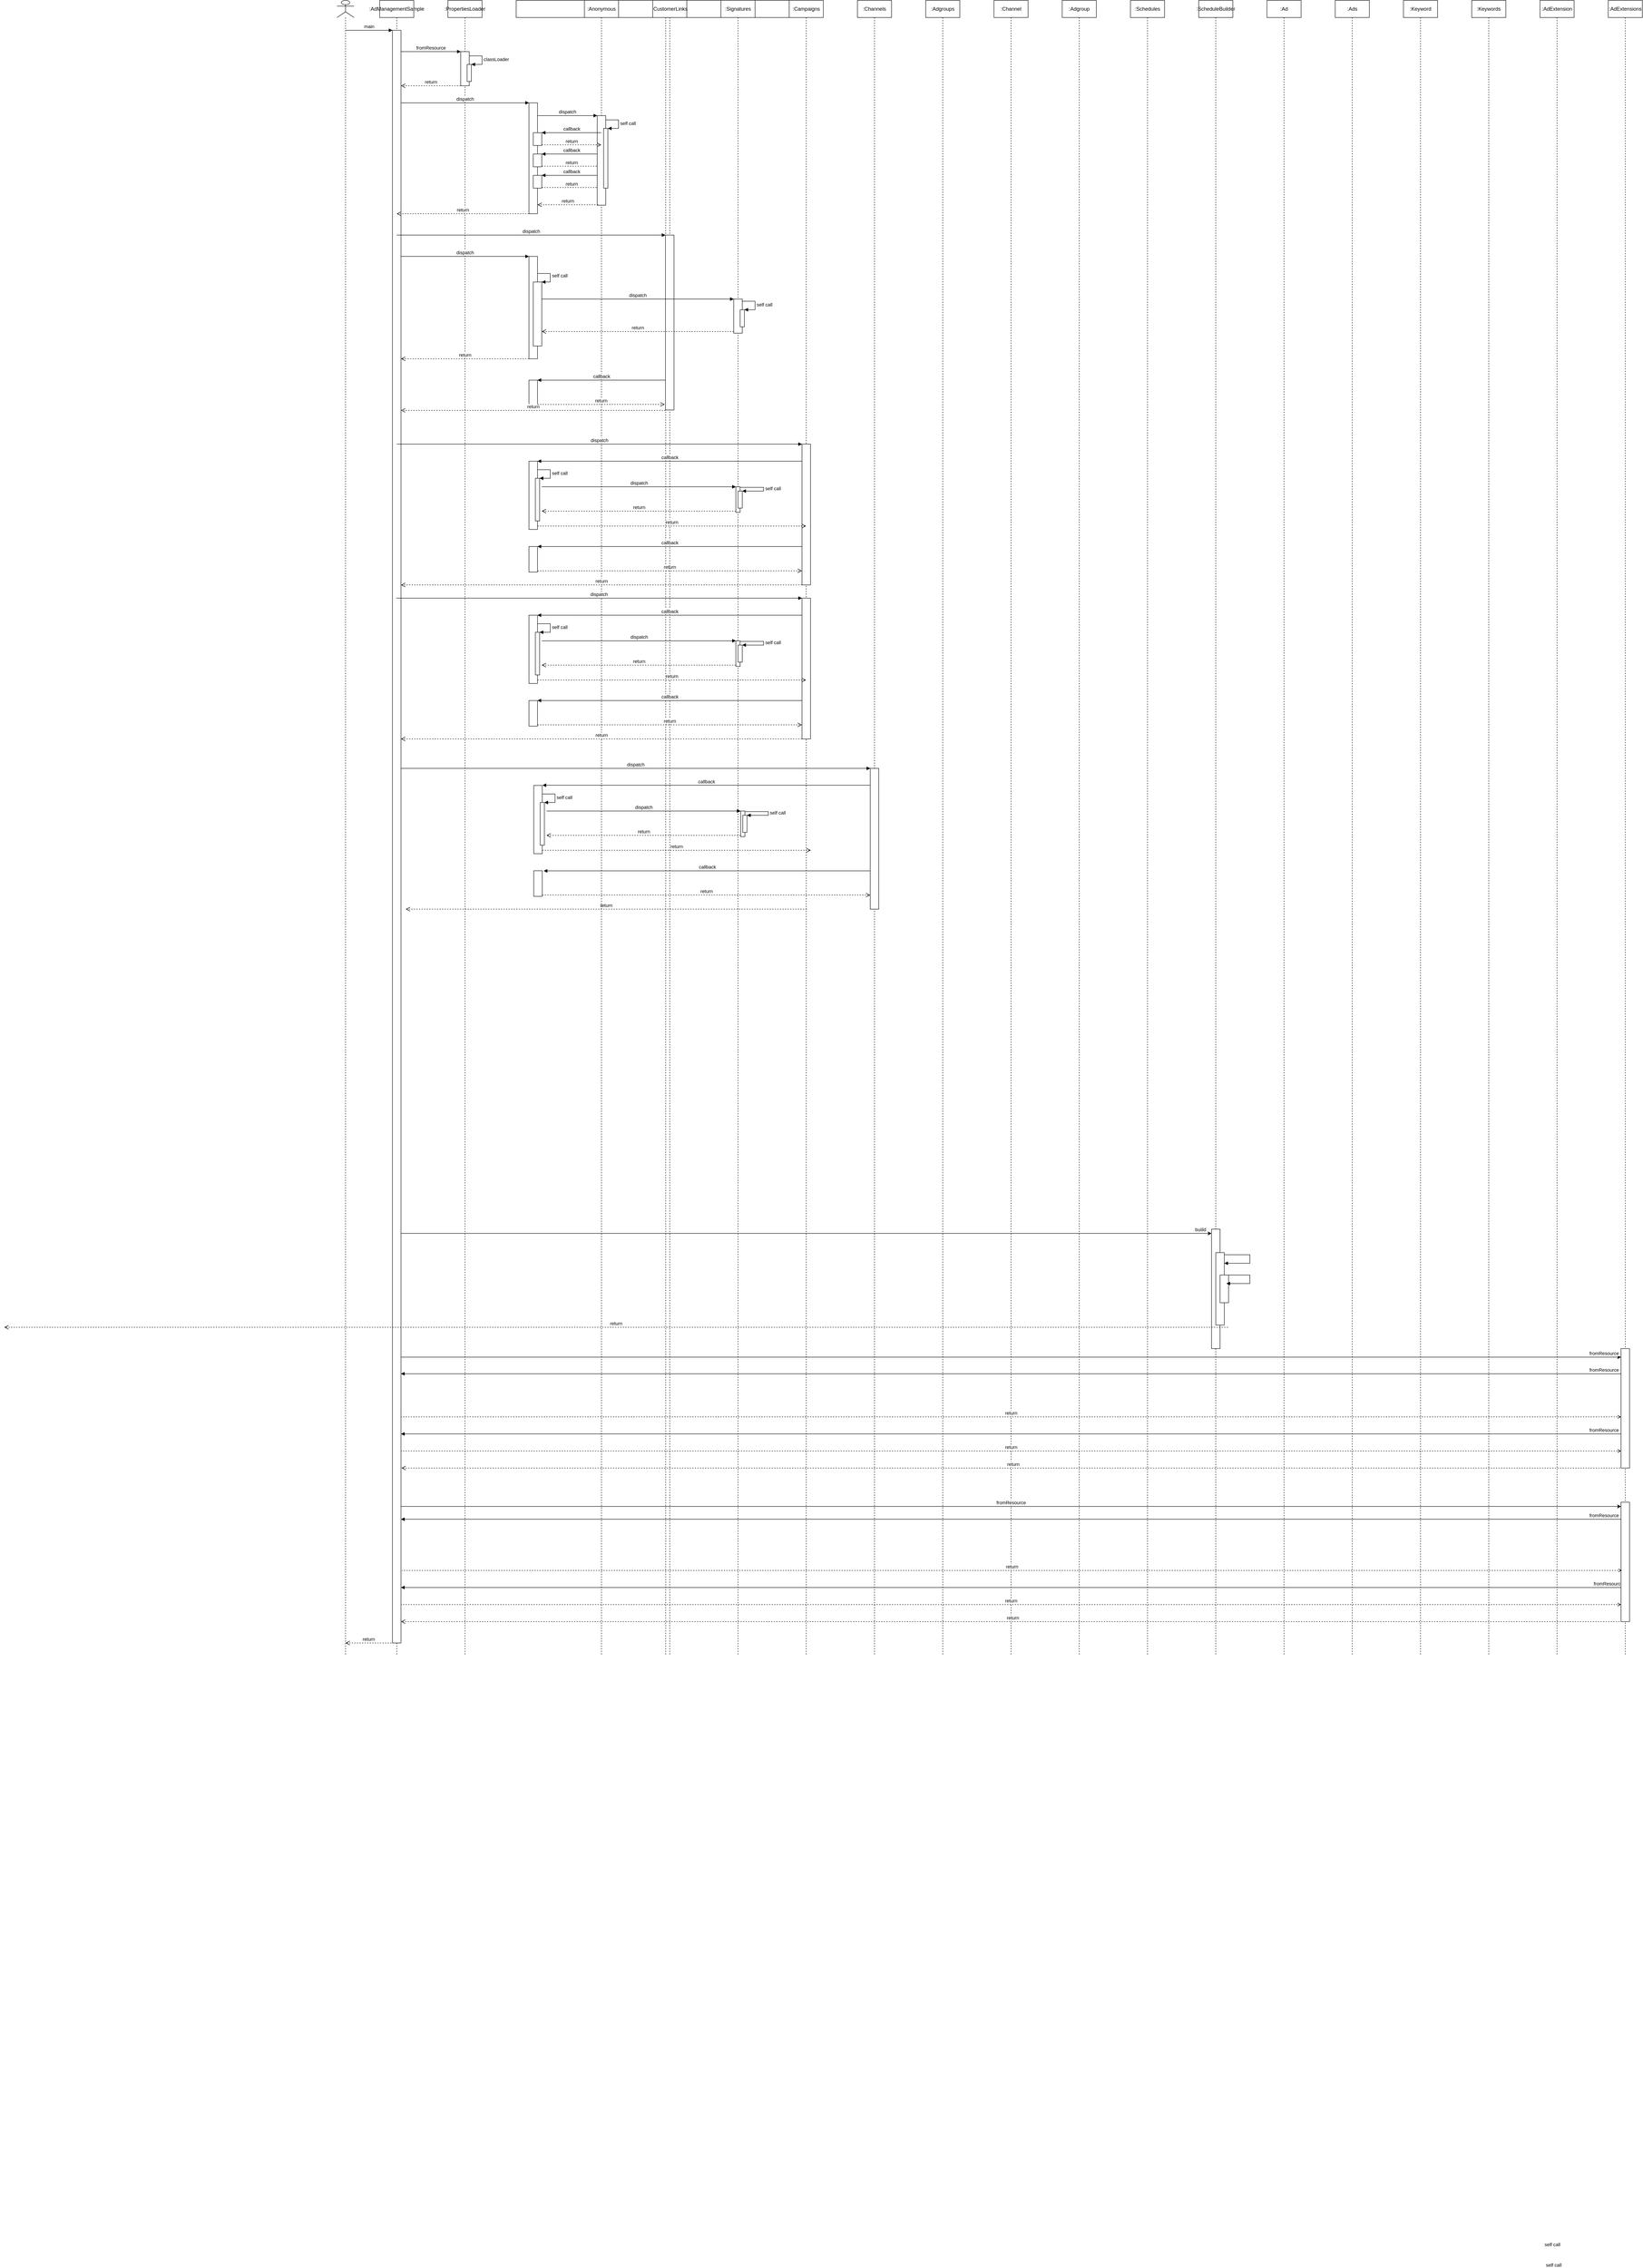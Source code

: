 <mxfile version="15.8.6" type="github">
  <diagram id="kgpKYQtTHZ0yAKxKKP6v" name="Page-1">
    <mxGraphModel dx="4370" dy="1270" grid="1" gridSize="10" guides="1" tooltips="1" connect="1" arrows="1" fold="1" page="1" pageScale="1" pageWidth="2000" pageHeight="4100" math="0" shadow="0">
      <root>
        <mxCell id="0" />
        <mxCell id="1" parent="0" />
        <mxCell id="t21uhHJnaAxaSKALmI4W-7" value=":AdManagementSample" style="shape=umlLifeline;perimeter=lifelinePerimeter;whiteSpace=wrap;html=1;container=1;collapsible=0;recursiveResize=0;outlineConnect=0;" parent="1" vertex="1">
          <mxGeometry x="120" y="80" width="80" height="3880" as="geometry" />
        </mxCell>
        <mxCell id="t21uhHJnaAxaSKALmI4W-32" value="" style="html=1;points=[];perimeter=orthogonalPerimeter;" parent="t21uhHJnaAxaSKALmI4W-7" vertex="1">
          <mxGeometry x="30" y="70" width="20" height="3780" as="geometry" />
        </mxCell>
        <mxCell id="t21uhHJnaAxaSKALmI4W-8" value=":PropertiesLoader" style="shape=umlLifeline;perimeter=lifelinePerimeter;whiteSpace=wrap;html=1;container=1;collapsible=0;recursiveResize=0;outlineConnect=0;" parent="1" vertex="1">
          <mxGeometry x="280" y="80" width="80" height="3880" as="geometry" />
        </mxCell>
        <mxCell id="t21uhHJnaAxaSKALmI4W-35" value="" style="html=1;points=[];perimeter=orthogonalPerimeter;" parent="t21uhHJnaAxaSKALmI4W-8" vertex="1">
          <mxGeometry x="30" y="120" width="20" height="80" as="geometry" />
        </mxCell>
        <mxCell id="t21uhHJnaAxaSKALmI4W-38" value="" style="html=1;points=[];perimeter=orthogonalPerimeter;" parent="t21uhHJnaAxaSKALmI4W-8" vertex="1">
          <mxGeometry x="45" y="150" width="10" height="40" as="geometry" />
        </mxCell>
        <mxCell id="t21uhHJnaAxaSKALmI4W-39" value="classLoader" style="edgeStyle=orthogonalEdgeStyle;html=1;align=left;spacingLeft=2;endArrow=block;rounded=0;entryX=1;entryY=0;" parent="t21uhHJnaAxaSKALmI4W-8" target="t21uhHJnaAxaSKALmI4W-38" edge="1">
          <mxGeometry relative="1" as="geometry">
            <mxPoint x="50" y="130" as="sourcePoint" />
            <Array as="points">
              <mxPoint x="80" y="130" />
            </Array>
          </mxGeometry>
        </mxCell>
        <mxCell id="5wbNs9bkeLBiKccFJ7b6-13" value="fromResource" style="html=1;verticalAlign=bottom;endArrow=none;rounded=0;startArrow=block;startFill=1;endFill=0;" edge="1" parent="t21uhHJnaAxaSKALmI4W-8" target="5wbNs9bkeLBiKccFJ7b6-7">
          <mxGeometry x="0.979" relative="1" as="geometry">
            <mxPoint x="-110" y="3720" as="sourcePoint" />
            <mxPoint x="30" y="3720" as="targetPoint" />
            <mxPoint as="offset" />
          </mxGeometry>
        </mxCell>
        <mxCell id="t21uhHJnaAxaSKALmI4W-9" value=":RestClient" style="shape=umlLifeline;perimeter=lifelinePerimeter;whiteSpace=wrap;html=1;container=1;collapsible=0;recursiveResize=0;outlineConnect=0;" parent="1" vertex="1">
          <mxGeometry x="440" y="80" width="701.17" height="3880" as="geometry" />
        </mxCell>
        <mxCell id="RSPn8jp4cOme0zsPs-lQ-1" value="" style="html=1;points=[];perimeter=orthogonalPerimeter;" vertex="1" parent="t21uhHJnaAxaSKALmI4W-9">
          <mxGeometry x="30" y="240" width="20" height="260" as="geometry" />
        </mxCell>
        <mxCell id="RSPn8jp4cOme0zsPs-lQ-9" value="" style="html=1;points=[];perimeter=orthogonalPerimeter;" vertex="1" parent="t21uhHJnaAxaSKALmI4W-9">
          <mxGeometry x="40" y="310" width="20" height="30" as="geometry" />
        </mxCell>
        <mxCell id="RSPn8jp4cOme0zsPs-lQ-12" value="" style="html=1;points=[];perimeter=orthogonalPerimeter;" vertex="1" parent="t21uhHJnaAxaSKALmI4W-9">
          <mxGeometry x="40" y="360" width="20" height="30" as="geometry" />
        </mxCell>
        <mxCell id="RSPn8jp4cOme0zsPs-lQ-13" value="callback" style="html=1;verticalAlign=bottom;endArrow=block;entryX=1;entryY=0;rounded=0;" edge="1" parent="t21uhHJnaAxaSKALmI4W-9" target="RSPn8jp4cOme0zsPs-lQ-12">
          <mxGeometry relative="1" as="geometry">
            <mxPoint x="199.5" y="360" as="sourcePoint" />
          </mxGeometry>
        </mxCell>
        <mxCell id="RSPn8jp4cOme0zsPs-lQ-14" value="return" style="html=1;verticalAlign=bottom;endArrow=open;dashed=1;endSize=8;exitX=1;exitY=0.95;rounded=0;" edge="1" parent="t21uhHJnaAxaSKALmI4W-9" source="RSPn8jp4cOme0zsPs-lQ-12">
          <mxGeometry relative="1" as="geometry">
            <mxPoint x="199.5" y="388.5" as="targetPoint" />
          </mxGeometry>
        </mxCell>
        <mxCell id="RSPn8jp4cOme0zsPs-lQ-15" value="" style="html=1;points=[];perimeter=orthogonalPerimeter;" vertex="1" parent="t21uhHJnaAxaSKALmI4W-9">
          <mxGeometry x="40" y="410" width="20" height="30" as="geometry" />
        </mxCell>
        <mxCell id="RSPn8jp4cOme0zsPs-lQ-16" value="callback" style="html=1;verticalAlign=bottom;endArrow=block;entryX=1;entryY=0;rounded=0;" edge="1" parent="t21uhHJnaAxaSKALmI4W-9" target="RSPn8jp4cOme0zsPs-lQ-15">
          <mxGeometry relative="1" as="geometry">
            <mxPoint x="199.5" y="410" as="sourcePoint" />
          </mxGeometry>
        </mxCell>
        <mxCell id="RSPn8jp4cOme0zsPs-lQ-17" value="return" style="html=1;verticalAlign=bottom;endArrow=open;dashed=1;endSize=8;exitX=1;exitY=0.95;rounded=0;" edge="1" parent="t21uhHJnaAxaSKALmI4W-9" source="RSPn8jp4cOme0zsPs-lQ-15">
          <mxGeometry relative="1" as="geometry">
            <mxPoint x="199.5" y="438.5" as="targetPoint" />
          </mxGeometry>
        </mxCell>
        <mxCell id="RSPn8jp4cOme0zsPs-lQ-18" value="" style="html=1;points=[];perimeter=orthogonalPerimeter;" vertex="1" parent="t21uhHJnaAxaSKALmI4W-9">
          <mxGeometry x="30" y="600" width="20" height="240" as="geometry" />
        </mxCell>
        <mxCell id="RSPn8jp4cOme0zsPs-lQ-24" value="" style="html=1;points=[];perimeter=orthogonalPerimeter;" vertex="1" parent="t21uhHJnaAxaSKALmI4W-9">
          <mxGeometry x="30" y="890" width="20" height="60" as="geometry" />
        </mxCell>
        <mxCell id="RSPn8jp4cOme0zsPs-lQ-27" value="" style="html=1;points=[];perimeter=orthogonalPerimeter;" vertex="1" parent="t21uhHJnaAxaSKALmI4W-9">
          <mxGeometry x="40" y="660" width="20" height="150" as="geometry" />
        </mxCell>
        <mxCell id="RSPn8jp4cOme0zsPs-lQ-28" value="self call" style="edgeStyle=orthogonalEdgeStyle;html=1;align=left;spacingLeft=2;endArrow=block;rounded=0;entryX=1;entryY=0;" edge="1" parent="t21uhHJnaAxaSKALmI4W-9" target="RSPn8jp4cOme0zsPs-lQ-27">
          <mxGeometry relative="1" as="geometry">
            <mxPoint x="50" y="640" as="sourcePoint" />
            <Array as="points">
              <mxPoint x="80" y="640" />
            </Array>
          </mxGeometry>
        </mxCell>
        <mxCell id="RSPn8jp4cOme0zsPs-lQ-37" value="" style="html=1;points=[];perimeter=orthogonalPerimeter;" vertex="1" parent="t21uhHJnaAxaSKALmI4W-9">
          <mxGeometry x="30" y="1080" width="20" height="160" as="geometry" />
        </mxCell>
        <mxCell id="RSPn8jp4cOme0zsPs-lQ-40" value="" style="html=1;points=[];perimeter=orthogonalPerimeter;" vertex="1" parent="t21uhHJnaAxaSKALmI4W-9">
          <mxGeometry x="45" y="1120" width="10" height="100" as="geometry" />
        </mxCell>
        <mxCell id="RSPn8jp4cOme0zsPs-lQ-41" value="self call" style="edgeStyle=orthogonalEdgeStyle;html=1;align=left;spacingLeft=2;endArrow=block;rounded=0;entryX=1;entryY=0;" edge="1" parent="t21uhHJnaAxaSKALmI4W-9" target="RSPn8jp4cOme0zsPs-lQ-40">
          <mxGeometry relative="1" as="geometry">
            <mxPoint x="50" y="1100" as="sourcePoint" />
            <Array as="points">
              <mxPoint x="80" y="1100" />
            </Array>
          </mxGeometry>
        </mxCell>
        <mxCell id="RSPn8jp4cOme0zsPs-lQ-47" value="" style="html=1;points=[];perimeter=orthogonalPerimeter;" vertex="1" parent="t21uhHJnaAxaSKALmI4W-9">
          <mxGeometry x="30" y="1280" width="20" height="60" as="geometry" />
        </mxCell>
        <mxCell id="RSPn8jp4cOme0zsPs-lQ-49" value="return" style="html=1;verticalAlign=bottom;endArrow=open;dashed=1;endSize=8;rounded=0;" edge="1" parent="t21uhHJnaAxaSKALmI4W-9" target="RSPn8jp4cOme0zsPs-lQ-34">
          <mxGeometry relative="1" as="geometry">
            <mxPoint x="110" y="1337" as="targetPoint" />
            <mxPoint x="50" y="1337" as="sourcePoint" />
          </mxGeometry>
        </mxCell>
        <mxCell id="RSPn8jp4cOme0zsPs-lQ-66" value="" style="html=1;points=[];perimeter=orthogonalPerimeter;" vertex="1" parent="t21uhHJnaAxaSKALmI4W-9">
          <mxGeometry x="41.17" y="1840" width="20" height="160" as="geometry" />
        </mxCell>
        <mxCell id="RSPn8jp4cOme0zsPs-lQ-67" value="" style="html=1;points=[];perimeter=orthogonalPerimeter;" vertex="1" parent="t21uhHJnaAxaSKALmI4W-9">
          <mxGeometry x="56.17" y="1880" width="10" height="100" as="geometry" />
        </mxCell>
        <mxCell id="RSPn8jp4cOme0zsPs-lQ-68" value="self call" style="edgeStyle=orthogonalEdgeStyle;html=1;align=left;spacingLeft=2;endArrow=block;rounded=0;entryX=1;entryY=0;" edge="1" parent="t21uhHJnaAxaSKALmI4W-9" target="RSPn8jp4cOme0zsPs-lQ-67">
          <mxGeometry relative="1" as="geometry">
            <mxPoint x="61.17" y="1860" as="sourcePoint" />
            <Array as="points">
              <mxPoint x="91.17" y="1860" />
            </Array>
          </mxGeometry>
        </mxCell>
        <mxCell id="RSPn8jp4cOme0zsPs-lQ-69" value="" style="html=1;points=[];perimeter=orthogonalPerimeter;" vertex="1" parent="t21uhHJnaAxaSKALmI4W-9">
          <mxGeometry x="41.17" y="2040" width="20" height="60" as="geometry" />
        </mxCell>
        <mxCell id="RSPn8jp4cOme0zsPs-lQ-70" value="return" style="html=1;verticalAlign=bottom;endArrow=open;dashed=1;endSize=8;rounded=0;" edge="1" parent="t21uhHJnaAxaSKALmI4W-9" target="RSPn8jp4cOme0zsPs-lQ-74">
          <mxGeometry relative="1" as="geometry">
            <mxPoint x="-318.83" y="2017" as="targetPoint" />
            <mxPoint x="61.17" y="2097" as="sourcePoint" />
          </mxGeometry>
        </mxCell>
        <mxCell id="RSPn8jp4cOme0zsPs-lQ-71" value="" style="html=1;points=[];perimeter=orthogonalPerimeter;" vertex="1" parent="t21uhHJnaAxaSKALmI4W-9">
          <mxGeometry x="526.17" y="1900" width="10" height="60" as="geometry" />
        </mxCell>
        <mxCell id="RSPn8jp4cOme0zsPs-lQ-72" value="" style="html=1;points=[];perimeter=orthogonalPerimeter;" vertex="1" parent="t21uhHJnaAxaSKALmI4W-9">
          <mxGeometry x="531.17" y="1910" width="10" height="40" as="geometry" />
        </mxCell>
        <mxCell id="RSPn8jp4cOme0zsPs-lQ-73" value="self call" style="edgeStyle=orthogonalEdgeStyle;html=1;align=left;spacingLeft=2;endArrow=block;rounded=0;exitX=1.08;exitY=0.023;exitDx=0;exitDy=0;exitPerimeter=0;" edge="1" parent="t21uhHJnaAxaSKALmI4W-9" source="RSPn8jp4cOme0zsPs-lQ-71" target="RSPn8jp4cOme0zsPs-lQ-72">
          <mxGeometry relative="1" as="geometry">
            <mxPoint x="-358.83" y="1790" as="sourcePoint" />
            <Array as="points">
              <mxPoint x="591.17" y="1901" />
              <mxPoint x="591.17" y="1910" />
            </Array>
          </mxGeometry>
        </mxCell>
        <mxCell id="RSPn8jp4cOme0zsPs-lQ-75" value="return" style="html=1;verticalAlign=bottom;endArrow=open;dashed=1;endSize=8;rounded=0;" edge="1" parent="t21uhHJnaAxaSKALmI4W-9">
          <mxGeometry relative="1" as="geometry">
            <mxPoint x="-258.83" y="2130" as="targetPoint" />
            <mxPoint x="681.17" y="2130" as="sourcePoint" />
          </mxGeometry>
        </mxCell>
        <mxCell id="RSPn8jp4cOme0zsPs-lQ-76" value="dispatch" style="html=1;verticalAlign=bottom;endArrow=block;entryX=0;entryY=0;rounded=0;" edge="1" parent="t21uhHJnaAxaSKALmI4W-9" target="RSPn8jp4cOme0zsPs-lQ-74">
          <mxGeometry relative="1" as="geometry">
            <mxPoint x="-269.997" y="1800.0" as="sourcePoint" />
          </mxGeometry>
        </mxCell>
        <mxCell id="RSPn8jp4cOme0zsPs-lQ-77" value="return" style="html=1;verticalAlign=bottom;endArrow=open;dashed=1;endSize=8;exitX=1;exitY=0.95;rounded=0;" edge="1" parent="t21uhHJnaAxaSKALmI4W-9" source="RSPn8jp4cOme0zsPs-lQ-66">
          <mxGeometry relative="1" as="geometry">
            <mxPoint x="690.67" y="1992.0" as="targetPoint" />
          </mxGeometry>
        </mxCell>
        <mxCell id="RSPn8jp4cOme0zsPs-lQ-79" value="dispatch" style="html=1;verticalAlign=bottom;endArrow=block;entryX=0;entryY=0;rounded=0;" edge="1" parent="t21uhHJnaAxaSKALmI4W-9" target="RSPn8jp4cOme0zsPs-lQ-71">
          <mxGeometry relative="1" as="geometry">
            <mxPoint x="71.17" y="1900" as="sourcePoint" />
          </mxGeometry>
        </mxCell>
        <mxCell id="RSPn8jp4cOme0zsPs-lQ-80" value="return" style="html=1;verticalAlign=bottom;endArrow=open;dashed=1;endSize=8;exitX=0;exitY=0.95;rounded=0;" edge="1" parent="t21uhHJnaAxaSKALmI4W-9" source="RSPn8jp4cOme0zsPs-lQ-71">
          <mxGeometry relative="1" as="geometry">
            <mxPoint x="71.17" y="1957" as="targetPoint" />
          </mxGeometry>
        </mxCell>
        <mxCell id="t21uhHJnaAxaSKALmI4W-10" value=":Anonymous" style="shape=umlLifeline;perimeter=lifelinePerimeter;whiteSpace=wrap;html=1;container=1;collapsible=0;recursiveResize=0;outlineConnect=0;" parent="1" vertex="1">
          <mxGeometry x="600" y="80" width="80" height="3880" as="geometry" />
        </mxCell>
        <mxCell id="RSPn8jp4cOme0zsPs-lQ-4" value="" style="html=1;points=[];perimeter=orthogonalPerimeter;" vertex="1" parent="t21uhHJnaAxaSKALmI4W-10">
          <mxGeometry x="30" y="270" width="20" height="210" as="geometry" />
        </mxCell>
        <mxCell id="RSPn8jp4cOme0zsPs-lQ-7" value="" style="html=1;points=[];perimeter=orthogonalPerimeter;" vertex="1" parent="t21uhHJnaAxaSKALmI4W-10">
          <mxGeometry x="45" y="300" width="10" height="140" as="geometry" />
        </mxCell>
        <mxCell id="RSPn8jp4cOme0zsPs-lQ-8" value="self call" style="edgeStyle=orthogonalEdgeStyle;html=1;align=left;spacingLeft=2;endArrow=block;rounded=0;entryX=1;entryY=0;" edge="1" parent="t21uhHJnaAxaSKALmI4W-10" target="RSPn8jp4cOme0zsPs-lQ-7">
          <mxGeometry relative="1" as="geometry">
            <mxPoint x="50" y="280" as="sourcePoint" />
            <Array as="points">
              <mxPoint x="80" y="280" />
            </Array>
          </mxGeometry>
        </mxCell>
        <mxCell id="t21uhHJnaAxaSKALmI4W-11" value=":CustomerLinks" style="shape=umlLifeline;perimeter=lifelinePerimeter;whiteSpace=wrap;html=1;container=1;collapsible=0;recursiveResize=0;outlineConnect=0;" parent="1" vertex="1">
          <mxGeometry x="760" y="80" width="80" height="3880" as="geometry" />
        </mxCell>
        <mxCell id="RSPn8jp4cOme0zsPs-lQ-21" value="" style="html=1;points=[];perimeter=orthogonalPerimeter;" vertex="1" parent="t21uhHJnaAxaSKALmI4W-11">
          <mxGeometry x="30" y="550" width="20" height="410" as="geometry" />
        </mxCell>
        <mxCell id="t21uhHJnaAxaSKALmI4W-12" value=":Signatures" style="shape=umlLifeline;perimeter=lifelinePerimeter;whiteSpace=wrap;html=1;container=1;collapsible=0;recursiveResize=0;outlineConnect=0;" parent="1" vertex="1">
          <mxGeometry x="920" y="80" width="80" height="3880" as="geometry" />
        </mxCell>
        <mxCell id="RSPn8jp4cOme0zsPs-lQ-29" value="" style="html=1;points=[];perimeter=orthogonalPerimeter;" vertex="1" parent="t21uhHJnaAxaSKALmI4W-12">
          <mxGeometry x="30" y="700" width="20" height="80" as="geometry" />
        </mxCell>
        <mxCell id="RSPn8jp4cOme0zsPs-lQ-32" value="" style="html=1;points=[];perimeter=orthogonalPerimeter;" vertex="1" parent="t21uhHJnaAxaSKALmI4W-12">
          <mxGeometry x="45" y="725" width="10" height="40" as="geometry" />
        </mxCell>
        <mxCell id="RSPn8jp4cOme0zsPs-lQ-33" value="self call" style="edgeStyle=orthogonalEdgeStyle;html=1;align=left;spacingLeft=2;endArrow=block;rounded=0;entryX=1;entryY=0;" edge="1" parent="t21uhHJnaAxaSKALmI4W-12" target="RSPn8jp4cOme0zsPs-lQ-32">
          <mxGeometry relative="1" as="geometry">
            <mxPoint x="50" y="705" as="sourcePoint" />
            <Array as="points">
              <mxPoint x="80" y="705" />
            </Array>
          </mxGeometry>
        </mxCell>
        <mxCell id="RSPn8jp4cOme0zsPs-lQ-42" value="" style="html=1;points=[];perimeter=orthogonalPerimeter;" vertex="1" parent="t21uhHJnaAxaSKALmI4W-12">
          <mxGeometry x="35" y="1140" width="10" height="60" as="geometry" />
        </mxCell>
        <mxCell id="RSPn8jp4cOme0zsPs-lQ-45" value="" style="html=1;points=[];perimeter=orthogonalPerimeter;" vertex="1" parent="t21uhHJnaAxaSKALmI4W-12">
          <mxGeometry x="40" y="1150" width="10" height="40" as="geometry" />
        </mxCell>
        <mxCell id="RSPn8jp4cOme0zsPs-lQ-46" value="self call" style="edgeStyle=orthogonalEdgeStyle;html=1;align=left;spacingLeft=2;endArrow=block;rounded=0;exitX=1.08;exitY=0.023;exitDx=0;exitDy=0;exitPerimeter=0;" edge="1" parent="t21uhHJnaAxaSKALmI4W-12" source="RSPn8jp4cOme0zsPs-lQ-42" target="RSPn8jp4cOme0zsPs-lQ-45">
          <mxGeometry relative="1" as="geometry">
            <mxPoint x="70" y="1110" as="sourcePoint" />
            <Array as="points">
              <mxPoint x="100" y="1141" />
              <mxPoint x="100" y="1150" />
            </Array>
          </mxGeometry>
        </mxCell>
        <mxCell id="t21uhHJnaAxaSKALmI4W-13" value=":Campaigns" style="shape=umlLifeline;perimeter=lifelinePerimeter;whiteSpace=wrap;html=1;container=1;collapsible=0;recursiveResize=0;outlineConnect=0;" parent="1" vertex="1">
          <mxGeometry x="1080" y="80" width="80" height="3880" as="geometry" />
        </mxCell>
        <mxCell id="RSPn8jp4cOme0zsPs-lQ-34" value="" style="html=1;points=[];perimeter=orthogonalPerimeter;" vertex="1" parent="t21uhHJnaAxaSKALmI4W-13">
          <mxGeometry x="30" y="1040" width="20" height="330" as="geometry" />
        </mxCell>
        <mxCell id="t21uhHJnaAxaSKALmI4W-14" value=":Channels" style="shape=umlLifeline;perimeter=lifelinePerimeter;whiteSpace=wrap;html=1;container=1;collapsible=0;recursiveResize=0;outlineConnect=0;" parent="1" vertex="1">
          <mxGeometry x="1240" y="80" width="80" height="3880" as="geometry" />
        </mxCell>
        <mxCell id="RSPn8jp4cOme0zsPs-lQ-74" value="" style="html=1;points=[];perimeter=orthogonalPerimeter;" vertex="1" parent="t21uhHJnaAxaSKALmI4W-14">
          <mxGeometry x="30.0" y="1800" width="20" height="330" as="geometry" />
        </mxCell>
        <mxCell id="t21uhHJnaAxaSKALmI4W-15" value=":Adgroups" style="shape=umlLifeline;perimeter=lifelinePerimeter;whiteSpace=wrap;html=1;container=1;collapsible=0;recursiveResize=0;outlineConnect=0;" parent="1" vertex="1">
          <mxGeometry x="1400" y="80" width="80" height="3880" as="geometry" />
        </mxCell>
        <mxCell id="t21uhHJnaAxaSKALmI4W-16" value=":Channel" style="shape=umlLifeline;perimeter=lifelinePerimeter;whiteSpace=wrap;html=1;container=1;collapsible=0;recursiveResize=0;outlineConnect=0;" parent="1" vertex="1">
          <mxGeometry x="1560" y="80" width="80" height="3880" as="geometry" />
        </mxCell>
        <mxCell id="t21uhHJnaAxaSKALmI4W-17" value=":Adgroup" style="shape=umlLifeline;perimeter=lifelinePerimeter;whiteSpace=wrap;html=1;container=1;collapsible=0;recursiveResize=0;outlineConnect=0;" parent="1" vertex="1">
          <mxGeometry x="1720" y="80" width="80" height="3880" as="geometry" />
        </mxCell>
        <mxCell id="5wbNs9bkeLBiKccFJ7b6-26" value="buiild" style="html=1;verticalAlign=bottom;endArrow=classic;rounded=0;startArrow=none;startFill=0;endFill=1;" edge="1" parent="t21uhHJnaAxaSKALmI4W-17">
          <mxGeometry x="0.972" relative="1" as="geometry">
            <mxPoint x="-1550" y="2890" as="sourcePoint" />
            <mxPoint x="350" y="2890" as="targetPoint" />
            <mxPoint as="offset" />
          </mxGeometry>
        </mxCell>
        <mxCell id="t21uhHJnaAxaSKALmI4W-18" value=":Schedules" style="shape=umlLifeline;perimeter=lifelinePerimeter;whiteSpace=wrap;html=1;container=1;collapsible=0;recursiveResize=0;outlineConnect=0;" parent="1" vertex="1">
          <mxGeometry x="1880" y="80" width="80" height="3880" as="geometry" />
        </mxCell>
        <mxCell id="t21uhHJnaAxaSKALmI4W-19" value=":ScheduleBuilder" style="shape=umlLifeline;perimeter=lifelinePerimeter;whiteSpace=wrap;html=1;container=1;collapsible=0;recursiveResize=0;outlineConnect=0;" parent="1" vertex="1">
          <mxGeometry x="2040" y="80" width="80" height="3880" as="geometry" />
        </mxCell>
        <mxCell id="5wbNs9bkeLBiKccFJ7b6-23" value="" style="html=1;points=[];perimeter=orthogonalPerimeter;" vertex="1" parent="t21uhHJnaAxaSKALmI4W-19">
          <mxGeometry x="30" y="2880" width="20" height="280" as="geometry" />
        </mxCell>
        <mxCell id="5wbNs9bkeLBiKccFJ7b6-24" value="" style="html=1;points=[];perimeter=orthogonalPerimeter;" vertex="1" parent="t21uhHJnaAxaSKALmI4W-19">
          <mxGeometry x="40" y="2935" width="20" height="170" as="geometry" />
        </mxCell>
        <mxCell id="5wbNs9bkeLBiKccFJ7b6-25" value="" style="html=1;points=[];perimeter=orthogonalPerimeter;" vertex="1" parent="t21uhHJnaAxaSKALmI4W-19">
          <mxGeometry x="50" y="2987.5" width="20" height="65" as="geometry" />
        </mxCell>
        <mxCell id="t21uhHJnaAxaSKALmI4W-20" value=":Ad" style="shape=umlLifeline;perimeter=lifelinePerimeter;whiteSpace=wrap;html=1;container=1;collapsible=0;recursiveResize=0;outlineConnect=0;" parent="1" vertex="1">
          <mxGeometry x="2200" y="80" width="80" height="3880" as="geometry" />
        </mxCell>
        <mxCell id="t21uhHJnaAxaSKALmI4W-21" value=":Ads" style="shape=umlLifeline;perimeter=lifelinePerimeter;whiteSpace=wrap;html=1;container=1;collapsible=0;recursiveResize=0;outlineConnect=0;" parent="1" vertex="1">
          <mxGeometry x="2360" y="80" width="80" height="3880" as="geometry" />
        </mxCell>
        <mxCell id="t21uhHJnaAxaSKALmI4W-22" value=":Keyword" style="shape=umlLifeline;perimeter=lifelinePerimeter;whiteSpace=wrap;html=1;container=1;collapsible=0;recursiveResize=0;outlineConnect=0;" parent="1" vertex="1">
          <mxGeometry x="2520" y="80" width="80" height="3880" as="geometry" />
        </mxCell>
        <mxCell id="t21uhHJnaAxaSKALmI4W-23" value=":Keywords" style="shape=umlLifeline;perimeter=lifelinePerimeter;whiteSpace=wrap;html=1;container=1;collapsible=0;recursiveResize=0;outlineConnect=0;" parent="1" vertex="1">
          <mxGeometry x="2680" y="80" width="80" height="3880" as="geometry" />
        </mxCell>
        <mxCell id="t21uhHJnaAxaSKALmI4W-24" value=":AdExtension" style="shape=umlLifeline;perimeter=lifelinePerimeter;whiteSpace=wrap;html=1;container=1;collapsible=0;recursiveResize=0;outlineConnect=0;" parent="1" vertex="1">
          <mxGeometry x="2840" y="80" width="80" height="3880" as="geometry" />
        </mxCell>
        <mxCell id="5wbNs9bkeLBiKccFJ7b6-20" value="return" style="html=1;verticalAlign=bottom;endArrow=none;dashed=1;endSize=8;rounded=0;startArrow=open;startFill=0;endFill=0;" edge="1" parent="t21uhHJnaAxaSKALmI4W-24">
          <mxGeometry relative="1" as="geometry">
            <mxPoint x="-2670" y="3320" as="targetPoint" />
            <mxPoint x="190" y="3320" as="sourcePoint" />
          </mxGeometry>
        </mxCell>
        <mxCell id="t21uhHJnaAxaSKALmI4W-25" value=":AdExtensions" style="shape=umlLifeline;perimeter=lifelinePerimeter;whiteSpace=wrap;html=1;container=1;collapsible=0;recursiveResize=0;outlineConnect=0;" parent="1" vertex="1">
          <mxGeometry x="3000" y="80" width="80" height="3880" as="geometry" />
        </mxCell>
        <mxCell id="5wbNs9bkeLBiKccFJ7b6-7" value="" style="html=1;points=[];perimeter=orthogonalPerimeter;" vertex="1" parent="t21uhHJnaAxaSKALmI4W-25">
          <mxGeometry x="30" y="3520" width="20" height="280" as="geometry" />
        </mxCell>
        <mxCell id="5wbNs9bkeLBiKccFJ7b6-8" value="" style="html=1;points=[];perimeter=orthogonalPerimeter;" vertex="1" parent="t21uhHJnaAxaSKALmI4W-25">
          <mxGeometry x="30" y="3160" width="20" height="280" as="geometry" />
        </mxCell>
        <mxCell id="5wbNs9bkeLBiKccFJ7b6-10" value="return" style="html=1;verticalAlign=bottom;endArrow=open;dashed=1;endSize=8;exitX=-0.121;exitY=1;rounded=0;exitDx=0;exitDy=0;exitPerimeter=0;" edge="1" parent="t21uhHJnaAxaSKALmI4W-25" target="t21uhHJnaAxaSKALmI4W-32">
          <mxGeometry relative="1" as="geometry">
            <mxPoint x="-69.997" y="3800" as="targetPoint" />
            <mxPoint x="38.75" y="3800" as="sourcePoint" />
          </mxGeometry>
        </mxCell>
        <mxCell id="t21uhHJnaAxaSKALmI4W-29" value="" style="shape=umlLifeline;participant=umlActor;perimeter=lifelinePerimeter;whiteSpace=wrap;html=1;container=1;collapsible=0;recursiveResize=0;verticalAlign=top;spacingTop=36;outlineConnect=0;" parent="1" vertex="1">
          <mxGeometry x="20" y="80" width="40" height="3880" as="geometry" />
        </mxCell>
        <mxCell id="t21uhHJnaAxaSKALmI4W-33" value="main" style="html=1;verticalAlign=bottom;endArrow=block;entryX=0;entryY=0;rounded=0;" parent="1" source="t21uhHJnaAxaSKALmI4W-29" target="t21uhHJnaAxaSKALmI4W-32" edge="1">
          <mxGeometry relative="1" as="geometry">
            <mxPoint x="90" y="150" as="sourcePoint" />
          </mxGeometry>
        </mxCell>
        <mxCell id="t21uhHJnaAxaSKALmI4W-34" value="return" style="html=1;verticalAlign=bottom;endArrow=open;dashed=1;endSize=8;exitX=-0.121;exitY=1;rounded=0;exitDx=0;exitDy=0;exitPerimeter=0;" parent="1" source="t21uhHJnaAxaSKALmI4W-32" target="t21uhHJnaAxaSKALmI4W-29" edge="1">
          <mxGeometry relative="1" as="geometry">
            <mxPoint x="90" y="226" as="targetPoint" />
          </mxGeometry>
        </mxCell>
        <mxCell id="t21uhHJnaAxaSKALmI4W-36" value="fromResource" style="html=1;verticalAlign=bottom;endArrow=block;entryX=0;entryY=0;rounded=0;" parent="1" target="t21uhHJnaAxaSKALmI4W-35" edge="1">
          <mxGeometry relative="1" as="geometry">
            <mxPoint x="170" y="200" as="sourcePoint" />
          </mxGeometry>
        </mxCell>
        <mxCell id="t21uhHJnaAxaSKALmI4W-37" value="return" style="html=1;verticalAlign=bottom;endArrow=open;dashed=1;endSize=8;rounded=0;" parent="1" edge="1">
          <mxGeometry relative="1" as="geometry">
            <mxPoint x="170" y="280" as="targetPoint" />
            <mxPoint x="310" y="280" as="sourcePoint" />
          </mxGeometry>
        </mxCell>
        <mxCell id="RSPn8jp4cOme0zsPs-lQ-2" value="dispatch" style="html=1;verticalAlign=bottom;endArrow=block;entryX=0;entryY=0;rounded=0;" edge="1" parent="1" target="RSPn8jp4cOme0zsPs-lQ-1">
          <mxGeometry relative="1" as="geometry">
            <mxPoint x="170" y="320" as="sourcePoint" />
          </mxGeometry>
        </mxCell>
        <mxCell id="RSPn8jp4cOme0zsPs-lQ-3" value="return" style="html=1;verticalAlign=bottom;endArrow=open;dashed=1;endSize=8;exitX=0;exitY=1;rounded=0;exitDx=0;exitDy=0;exitPerimeter=0;" edge="1" parent="1" source="RSPn8jp4cOme0zsPs-lQ-1" target="t21uhHJnaAxaSKALmI4W-7">
          <mxGeometry relative="1" as="geometry">
            <mxPoint x="410" y="396" as="targetPoint" />
          </mxGeometry>
        </mxCell>
        <mxCell id="RSPn8jp4cOme0zsPs-lQ-6" value="return" style="html=1;verticalAlign=bottom;endArrow=open;dashed=1;endSize=8;exitX=0.1;exitY=0.995;rounded=0;exitDx=0;exitDy=0;exitPerimeter=0;" edge="1" parent="1" source="RSPn8jp4cOme0zsPs-lQ-4">
          <mxGeometry relative="1" as="geometry">
            <mxPoint x="490" y="559" as="targetPoint" />
          </mxGeometry>
        </mxCell>
        <mxCell id="RSPn8jp4cOme0zsPs-lQ-5" value="dispatch" style="html=1;verticalAlign=bottom;endArrow=block;entryX=0;entryY=0;rounded=0;" edge="1" parent="1" target="RSPn8jp4cOme0zsPs-lQ-4">
          <mxGeometry relative="1" as="geometry">
            <mxPoint x="490" y="350" as="sourcePoint" />
          </mxGeometry>
        </mxCell>
        <mxCell id="RSPn8jp4cOme0zsPs-lQ-11" value="return" style="html=1;verticalAlign=bottom;endArrow=open;dashed=1;endSize=8;exitX=1;exitY=0.95;rounded=0;" edge="1" parent="1" source="RSPn8jp4cOme0zsPs-lQ-9" target="t21uhHJnaAxaSKALmI4W-10">
          <mxGeometry relative="1" as="geometry">
            <mxPoint x="560" y="447" as="targetPoint" />
          </mxGeometry>
        </mxCell>
        <mxCell id="RSPn8jp4cOme0zsPs-lQ-10" value="callback" style="html=1;verticalAlign=bottom;endArrow=block;entryX=1;entryY=0;rounded=0;" edge="1" parent="1" source="t21uhHJnaAxaSKALmI4W-10" target="RSPn8jp4cOme0zsPs-lQ-9">
          <mxGeometry relative="1" as="geometry">
            <mxPoint x="560" y="390" as="sourcePoint" />
          </mxGeometry>
        </mxCell>
        <mxCell id="RSPn8jp4cOme0zsPs-lQ-20" value="return" style="html=1;verticalAlign=bottom;endArrow=open;dashed=1;endSize=8;rounded=0;" edge="1" parent="1">
          <mxGeometry relative="1" as="geometry">
            <mxPoint x="170" y="920" as="targetPoint" />
            <mxPoint x="470" y="920" as="sourcePoint" />
          </mxGeometry>
        </mxCell>
        <mxCell id="RSPn8jp4cOme0zsPs-lQ-19" value="dispatch" style="html=1;verticalAlign=bottom;endArrow=block;entryX=0;entryY=0;rounded=0;" edge="1" parent="1" target="RSPn8jp4cOme0zsPs-lQ-18">
          <mxGeometry relative="1" as="geometry">
            <mxPoint x="170" y="680" as="sourcePoint" />
          </mxGeometry>
        </mxCell>
        <mxCell id="RSPn8jp4cOme0zsPs-lQ-22" value="dispatch" style="html=1;verticalAlign=bottom;endArrow=block;entryX=0;entryY=0;rounded=0;" edge="1" parent="1" source="t21uhHJnaAxaSKALmI4W-7" target="RSPn8jp4cOme0zsPs-lQ-21">
          <mxGeometry relative="1" as="geometry">
            <mxPoint x="565" y="640" as="sourcePoint" />
          </mxGeometry>
        </mxCell>
        <mxCell id="RSPn8jp4cOme0zsPs-lQ-23" value="return" style="html=1;verticalAlign=bottom;endArrow=open;dashed=1;endSize=8;rounded=0;exitX=0;exitY=1.002;exitDx=0;exitDy=0;exitPerimeter=0;" edge="1" parent="1" source="RSPn8jp4cOme0zsPs-lQ-21" target="t21uhHJnaAxaSKALmI4W-32">
          <mxGeometry relative="1" as="geometry">
            <mxPoint x="565" y="716" as="targetPoint" />
            <mxPoint x="630" y="1040" as="sourcePoint" />
          </mxGeometry>
        </mxCell>
        <mxCell id="RSPn8jp4cOme0zsPs-lQ-25" value="callback" style="html=1;verticalAlign=bottom;endArrow=block;entryX=1;entryY=0;rounded=0;" edge="1" parent="1" target="RSPn8jp4cOme0zsPs-lQ-24">
          <mxGeometry relative="1" as="geometry">
            <mxPoint x="790" y="970" as="sourcePoint" />
          </mxGeometry>
        </mxCell>
        <mxCell id="RSPn8jp4cOme0zsPs-lQ-26" value="return" style="html=1;verticalAlign=bottom;endArrow=open;dashed=1;endSize=8;exitX=1;exitY=0.95;rounded=0;entryX=-0.1;entryY=0.968;entryDx=0;entryDy=0;entryPerimeter=0;" edge="1" parent="1" source="RSPn8jp4cOme0zsPs-lQ-24" target="RSPn8jp4cOme0zsPs-lQ-21">
          <mxGeometry relative="1" as="geometry">
            <mxPoint x="780" y="1027" as="targetPoint" />
          </mxGeometry>
        </mxCell>
        <mxCell id="5wbNs9bkeLBiKccFJ7b6-12" value="return" style="html=1;verticalAlign=bottom;endArrow=none;dashed=1;endSize=8;rounded=0;startArrow=open;startFill=0;endFill=0;" edge="1" parent="1">
          <mxGeometry relative="1" as="geometry">
            <mxPoint x="170" y="3840" as="targetPoint" />
            <mxPoint x="3030" y="3840" as="sourcePoint" />
          </mxGeometry>
        </mxCell>
        <mxCell id="5wbNs9bkeLBiKccFJ7b6-14" value="return" style="html=1;verticalAlign=bottom;endArrow=none;dashed=1;endSize=8;rounded=0;startArrow=open;startFill=0;endFill=0;" edge="1" parent="1">
          <mxGeometry relative="1" as="geometry">
            <mxPoint x="172" y="3760" as="targetPoint" />
            <mxPoint x="3032" y="3760" as="sourcePoint" />
          </mxGeometry>
        </mxCell>
        <mxCell id="RSPn8jp4cOme0zsPs-lQ-30" value="dispatch" style="html=1;verticalAlign=bottom;endArrow=block;entryX=0;entryY=0;rounded=0;" edge="1" parent="1" target="RSPn8jp4cOme0zsPs-lQ-29">
          <mxGeometry relative="1" as="geometry">
            <mxPoint x="500" y="780" as="sourcePoint" />
          </mxGeometry>
        </mxCell>
        <mxCell id="5wbNs9bkeLBiKccFJ7b6-15" value="fromResource" style="html=1;verticalAlign=bottom;endArrow=none;rounded=0;startArrow=block;startFill=1;endFill=0;" edge="1" parent="1">
          <mxGeometry x="0.972" relative="1" as="geometry">
            <mxPoint x="170" y="3640" as="sourcePoint" />
            <mxPoint x="3030" y="3640" as="targetPoint" />
            <mxPoint as="offset" />
          </mxGeometry>
        </mxCell>
        <mxCell id="RSPn8jp4cOme0zsPs-lQ-31" value="return" style="html=1;verticalAlign=bottom;endArrow=open;dashed=1;endSize=8;exitX=0;exitY=0.95;rounded=0;" edge="1" parent="1" source="RSPn8jp4cOme0zsPs-lQ-29">
          <mxGeometry relative="1" as="geometry">
            <mxPoint x="500" y="856" as="targetPoint" />
          </mxGeometry>
        </mxCell>
        <mxCell id="5wbNs9bkeLBiKccFJ7b6-16" value="fromResource" style="html=1;verticalAlign=bottom;endArrow=classic;rounded=0;startArrow=none;startFill=0;endFill=1;" edge="1" parent="1">
          <mxGeometry relative="1" as="geometry">
            <mxPoint x="170" y="3610" as="sourcePoint" />
            <mxPoint x="3030" y="3610" as="targetPoint" />
          </mxGeometry>
        </mxCell>
        <mxCell id="RSPn8jp4cOme0zsPs-lQ-36" value="return" style="html=1;verticalAlign=bottom;endArrow=open;dashed=1;endSize=8;rounded=0;" edge="1" parent="1">
          <mxGeometry relative="1" as="geometry">
            <mxPoint x="170" y="1450" as="targetPoint" />
            <mxPoint x="1110" y="1450" as="sourcePoint" />
          </mxGeometry>
        </mxCell>
        <mxCell id="5wbNs9bkeLBiKccFJ7b6-17" value="return" style="html=1;verticalAlign=bottom;endArrow=open;dashed=1;endSize=8;exitX=-0.121;exitY=1;rounded=0;exitDx=0;exitDy=0;exitPerimeter=0;" edge="1" parent="1">
          <mxGeometry relative="1" as="geometry">
            <mxPoint x="171" y="3520" as="targetPoint" />
            <mxPoint x="3039.75" y="3520" as="sourcePoint" />
          </mxGeometry>
        </mxCell>
        <mxCell id="RSPn8jp4cOme0zsPs-lQ-35" value="dispatch" style="html=1;verticalAlign=bottom;endArrow=block;entryX=0;entryY=0;rounded=0;" edge="1" parent="1" source="t21uhHJnaAxaSKALmI4W-7" target="RSPn8jp4cOme0zsPs-lQ-34">
          <mxGeometry relative="1" as="geometry">
            <mxPoint x="1040" y="1120" as="sourcePoint" />
          </mxGeometry>
        </mxCell>
        <mxCell id="5wbNs9bkeLBiKccFJ7b6-18" value="return" style="html=1;verticalAlign=bottom;endArrow=none;dashed=1;endSize=8;rounded=0;startArrow=open;startFill=0;endFill=0;" edge="1" parent="1">
          <mxGeometry relative="1" as="geometry">
            <mxPoint x="170" y="3480" as="targetPoint" />
            <mxPoint x="3030" y="3480" as="sourcePoint" />
          </mxGeometry>
        </mxCell>
        <mxCell id="RSPn8jp4cOme0zsPs-lQ-39" value="return" style="html=1;verticalAlign=bottom;endArrow=open;dashed=1;endSize=8;exitX=1;exitY=0.95;rounded=0;" edge="1" parent="1" source="RSPn8jp4cOme0zsPs-lQ-37" target="t21uhHJnaAxaSKALmI4W-13">
          <mxGeometry relative="1" as="geometry">
            <mxPoint x="540" y="1217" as="targetPoint" />
          </mxGeometry>
        </mxCell>
        <mxCell id="5wbNs9bkeLBiKccFJ7b6-19" value="fromResource" style="html=1;verticalAlign=bottom;endArrow=none;rounded=0;startArrow=block;startFill=1;endFill=0;" edge="1" parent="1">
          <mxGeometry x="0.972" relative="1" as="geometry">
            <mxPoint x="170" y="3440" as="sourcePoint" />
            <mxPoint x="3030" y="3440" as="targetPoint" />
            <mxPoint as="offset" />
          </mxGeometry>
        </mxCell>
        <mxCell id="RSPn8jp4cOme0zsPs-lQ-38" value="callback" style="html=1;verticalAlign=bottom;endArrow=block;entryX=1;entryY=0;rounded=0;" edge="1" parent="1" source="RSPn8jp4cOme0zsPs-lQ-34" target="RSPn8jp4cOme0zsPs-lQ-37">
          <mxGeometry relative="1" as="geometry">
            <mxPoint x="540" y="1160" as="sourcePoint" />
          </mxGeometry>
        </mxCell>
        <mxCell id="5wbNs9bkeLBiKccFJ7b6-21" value="fromResource" style="html=1;verticalAlign=bottom;endArrow=none;rounded=0;startArrow=block;startFill=1;endFill=0;" edge="1" parent="1">
          <mxGeometry x="0.972" relative="1" as="geometry">
            <mxPoint x="170" y="3299" as="sourcePoint" />
            <mxPoint x="3030" y="3299" as="targetPoint" />
            <mxPoint as="offset" />
          </mxGeometry>
        </mxCell>
        <mxCell id="RSPn8jp4cOme0zsPs-lQ-43" value="dispatch" style="html=1;verticalAlign=bottom;endArrow=block;entryX=0;entryY=0;rounded=0;" edge="1" parent="1" target="RSPn8jp4cOme0zsPs-lQ-42">
          <mxGeometry relative="1" as="geometry">
            <mxPoint x="500" y="1220" as="sourcePoint" />
          </mxGeometry>
        </mxCell>
        <mxCell id="5wbNs9bkeLBiKccFJ7b6-22" value="fromResource" style="html=1;verticalAlign=bottom;endArrow=classic;rounded=0;startArrow=none;startFill=0;endFill=1;" edge="1" parent="1">
          <mxGeometry x="0.972" relative="1" as="geometry">
            <mxPoint x="170" y="3260" as="sourcePoint" />
            <mxPoint x="3030" y="3260" as="targetPoint" />
            <mxPoint as="offset" />
          </mxGeometry>
        </mxCell>
        <mxCell id="5wbNs9bkeLBiKccFJ7b6-27" value="self call" style="edgeStyle=orthogonalEdgeStyle;html=1;align=left;spacingLeft=2;endArrow=block;rounded=0;entryX=1;entryY=0;" edge="1" parent="1">
          <mxGeometry x="0.333" y="2404" relative="1" as="geometry">
            <mxPoint x="2100" y="3067.5" as="sourcePoint" />
            <Array as="points">
              <mxPoint x="2160" y="3068" />
              <mxPoint x="2160" y="3088" />
            </Array>
            <mxPoint x="2105" y="3087.5" as="targetPoint" />
            <mxPoint x="700" y="-104" as="offset" />
          </mxGeometry>
        </mxCell>
        <mxCell id="RSPn8jp4cOme0zsPs-lQ-44" value="return" style="html=1;verticalAlign=bottom;endArrow=open;dashed=1;endSize=8;exitX=0;exitY=0.95;rounded=0;" edge="1" parent="1" source="RSPn8jp4cOme0zsPs-lQ-42">
          <mxGeometry relative="1" as="geometry">
            <mxPoint x="500" y="1277" as="targetPoint" />
          </mxGeometry>
        </mxCell>
        <mxCell id="5wbNs9bkeLBiKccFJ7b6-28" value="self call" style="edgeStyle=orthogonalEdgeStyle;html=1;align=left;spacingLeft=2;endArrow=block;rounded=0;" edge="1" parent="1">
          <mxGeometry x="0.333" y="2404" relative="1" as="geometry">
            <mxPoint x="2100" y="3020" as="sourcePoint" />
            <Array as="points">
              <mxPoint x="2160" y="3020.5" />
              <mxPoint x="2160" y="3040.5" />
            </Array>
            <mxPoint x="2100" y="3040" as="targetPoint" />
            <mxPoint x="700" y="-104" as="offset" />
          </mxGeometry>
        </mxCell>
        <mxCell id="RSPn8jp4cOme0zsPs-lQ-48" value="callback" style="html=1;verticalAlign=bottom;endArrow=block;entryX=1;entryY=0;rounded=0;" edge="1" parent="1" source="RSPn8jp4cOme0zsPs-lQ-34" target="RSPn8jp4cOme0zsPs-lQ-47">
          <mxGeometry relative="1" as="geometry">
            <mxPoint x="550" y="1360" as="sourcePoint" />
          </mxGeometry>
        </mxCell>
        <mxCell id="5wbNs9bkeLBiKccFJ7b6-30" value="return" style="html=1;verticalAlign=bottom;endArrow=open;dashed=1;endSize=8;exitX=-0.121;exitY=1;rounded=0;exitDx=0;exitDy=0;exitPerimeter=0;" edge="1" parent="1">
          <mxGeometry relative="1" as="geometry">
            <mxPoint x="-760" y="3190" as="targetPoint" />
            <mxPoint x="2108.75" y="3190" as="sourcePoint" />
          </mxGeometry>
        </mxCell>
        <mxCell id="RSPn8jp4cOme0zsPs-lQ-50" value="" style="html=1;points=[];perimeter=orthogonalPerimeter;" vertex="1" parent="1">
          <mxGeometry x="470" y="1521" width="20" height="160" as="geometry" />
        </mxCell>
        <mxCell id="RSPn8jp4cOme0zsPs-lQ-51" value="" style="html=1;points=[];perimeter=orthogonalPerimeter;" vertex="1" parent="1">
          <mxGeometry x="485" y="1561" width="10" height="100" as="geometry" />
        </mxCell>
        <mxCell id="RSPn8jp4cOme0zsPs-lQ-52" value="self call" style="edgeStyle=orthogonalEdgeStyle;html=1;align=left;spacingLeft=2;endArrow=block;rounded=0;entryX=1;entryY=0;" edge="1" parent="1" target="RSPn8jp4cOme0zsPs-lQ-51">
          <mxGeometry relative="1" as="geometry">
            <mxPoint x="490" y="1541" as="sourcePoint" />
            <Array as="points">
              <mxPoint x="520" y="1541" />
            </Array>
          </mxGeometry>
        </mxCell>
        <mxCell id="RSPn8jp4cOme0zsPs-lQ-53" value="" style="html=1;points=[];perimeter=orthogonalPerimeter;" vertex="1" parent="1">
          <mxGeometry x="470" y="1721" width="20" height="60" as="geometry" />
        </mxCell>
        <mxCell id="RSPn8jp4cOme0zsPs-lQ-54" value="return" style="html=1;verticalAlign=bottom;endArrow=open;dashed=1;endSize=8;rounded=0;" edge="1" parent="1" target="RSPn8jp4cOme0zsPs-lQ-58">
          <mxGeometry relative="1" as="geometry">
            <mxPoint x="110" y="1698" as="targetPoint" />
            <mxPoint x="490" y="1778" as="sourcePoint" />
          </mxGeometry>
        </mxCell>
        <mxCell id="RSPn8jp4cOme0zsPs-lQ-55" value="" style="html=1;points=[];perimeter=orthogonalPerimeter;" vertex="1" parent="1">
          <mxGeometry x="955" y="1581" width="10" height="60" as="geometry" />
        </mxCell>
        <mxCell id="RSPn8jp4cOme0zsPs-lQ-56" value="" style="html=1;points=[];perimeter=orthogonalPerimeter;" vertex="1" parent="1">
          <mxGeometry x="960" y="1591" width="10" height="40" as="geometry" />
        </mxCell>
        <mxCell id="RSPn8jp4cOme0zsPs-lQ-57" value="self call" style="edgeStyle=orthogonalEdgeStyle;html=1;align=left;spacingLeft=2;endArrow=block;rounded=0;exitX=1.08;exitY=0.023;exitDx=0;exitDy=0;exitPerimeter=0;" edge="1" parent="1" source="RSPn8jp4cOme0zsPs-lQ-55" target="RSPn8jp4cOme0zsPs-lQ-56">
          <mxGeometry relative="1" as="geometry">
            <mxPoint x="70" y="1471" as="sourcePoint" />
            <Array as="points">
              <mxPoint x="1020" y="1582" />
              <mxPoint x="1020" y="1591" />
            </Array>
          </mxGeometry>
        </mxCell>
        <mxCell id="RSPn8jp4cOme0zsPs-lQ-58" value="" style="html=1;points=[];perimeter=orthogonalPerimeter;" vertex="1" parent="1">
          <mxGeometry x="1110" y="1481" width="20" height="330" as="geometry" />
        </mxCell>
        <mxCell id="RSPn8jp4cOme0zsPs-lQ-59" value="return" style="html=1;verticalAlign=bottom;endArrow=open;dashed=1;endSize=8;rounded=0;" edge="1" parent="1">
          <mxGeometry relative="1" as="geometry">
            <mxPoint x="170" y="1811" as="targetPoint" />
            <mxPoint x="1110" y="1811" as="sourcePoint" />
          </mxGeometry>
        </mxCell>
        <mxCell id="RSPn8jp4cOme0zsPs-lQ-60" value="dispatch" style="html=1;verticalAlign=bottom;endArrow=block;entryX=0;entryY=0;rounded=0;" edge="1" parent="1" target="RSPn8jp4cOme0zsPs-lQ-58">
          <mxGeometry relative="1" as="geometry">
            <mxPoint x="158.833" y="1481.0" as="sourcePoint" />
          </mxGeometry>
        </mxCell>
        <mxCell id="RSPn8jp4cOme0zsPs-lQ-61" value="return" style="html=1;verticalAlign=bottom;endArrow=open;dashed=1;endSize=8;exitX=1;exitY=0.95;rounded=0;" edge="1" parent="1" source="RSPn8jp4cOme0zsPs-lQ-50">
          <mxGeometry relative="1" as="geometry">
            <mxPoint x="1119.5" y="1673.0" as="targetPoint" />
          </mxGeometry>
        </mxCell>
        <mxCell id="RSPn8jp4cOme0zsPs-lQ-62" value="callback" style="html=1;verticalAlign=bottom;endArrow=block;entryX=1;entryY=0;rounded=0;" edge="1" parent="1" source="RSPn8jp4cOme0zsPs-lQ-58" target="RSPn8jp4cOme0zsPs-lQ-50">
          <mxGeometry relative="1" as="geometry">
            <mxPoint x="540" y="1521" as="sourcePoint" />
          </mxGeometry>
        </mxCell>
        <mxCell id="RSPn8jp4cOme0zsPs-lQ-63" value="dispatch" style="html=1;verticalAlign=bottom;endArrow=block;entryX=0;entryY=0;rounded=0;" edge="1" parent="1" target="RSPn8jp4cOme0zsPs-lQ-55">
          <mxGeometry relative="1" as="geometry">
            <mxPoint x="500" y="1581" as="sourcePoint" />
          </mxGeometry>
        </mxCell>
        <mxCell id="RSPn8jp4cOme0zsPs-lQ-64" value="return" style="html=1;verticalAlign=bottom;endArrow=open;dashed=1;endSize=8;exitX=0;exitY=0.95;rounded=0;" edge="1" parent="1" source="RSPn8jp4cOme0zsPs-lQ-55">
          <mxGeometry relative="1" as="geometry">
            <mxPoint x="500" y="1638" as="targetPoint" />
          </mxGeometry>
        </mxCell>
        <mxCell id="RSPn8jp4cOme0zsPs-lQ-65" value="callback" style="html=1;verticalAlign=bottom;endArrow=block;entryX=1;entryY=0;rounded=0;" edge="1" parent="1" source="RSPn8jp4cOme0zsPs-lQ-58" target="RSPn8jp4cOme0zsPs-lQ-53">
          <mxGeometry relative="1" as="geometry">
            <mxPoint x="550" y="1721" as="sourcePoint" />
          </mxGeometry>
        </mxCell>
        <mxCell id="RSPn8jp4cOme0zsPs-lQ-81" value="callback" style="html=1;verticalAlign=bottom;endArrow=block;entryX=1.167;entryY=0.005;rounded=0;entryDx=0;entryDy=0;entryPerimeter=0;" edge="1" parent="1" source="RSPn8jp4cOme0zsPs-lQ-74" target="RSPn8jp4cOme0zsPs-lQ-69">
          <mxGeometry relative="1" as="geometry">
            <mxPoint x="710" y="2120" as="sourcePoint" />
            <mxPoint x="650.0" y="2120" as="targetPoint" />
          </mxGeometry>
        </mxCell>
        <mxCell id="RSPn8jp4cOme0zsPs-lQ-78" value="callback" style="html=1;verticalAlign=bottom;endArrow=block;entryX=1.029;entryY=-0.003;rounded=0;entryDx=0;entryDy=0;entryPerimeter=0;" edge="1" parent="1" source="RSPn8jp4cOme0zsPs-lQ-74" target="RSPn8jp4cOme0zsPs-lQ-66">
          <mxGeometry relative="1" as="geometry">
            <mxPoint x="700" y="1920" as="sourcePoint" />
            <mxPoint x="650.0" y="1920" as="targetPoint" />
          </mxGeometry>
        </mxCell>
      </root>
    </mxGraphModel>
  </diagram>
</mxfile>
